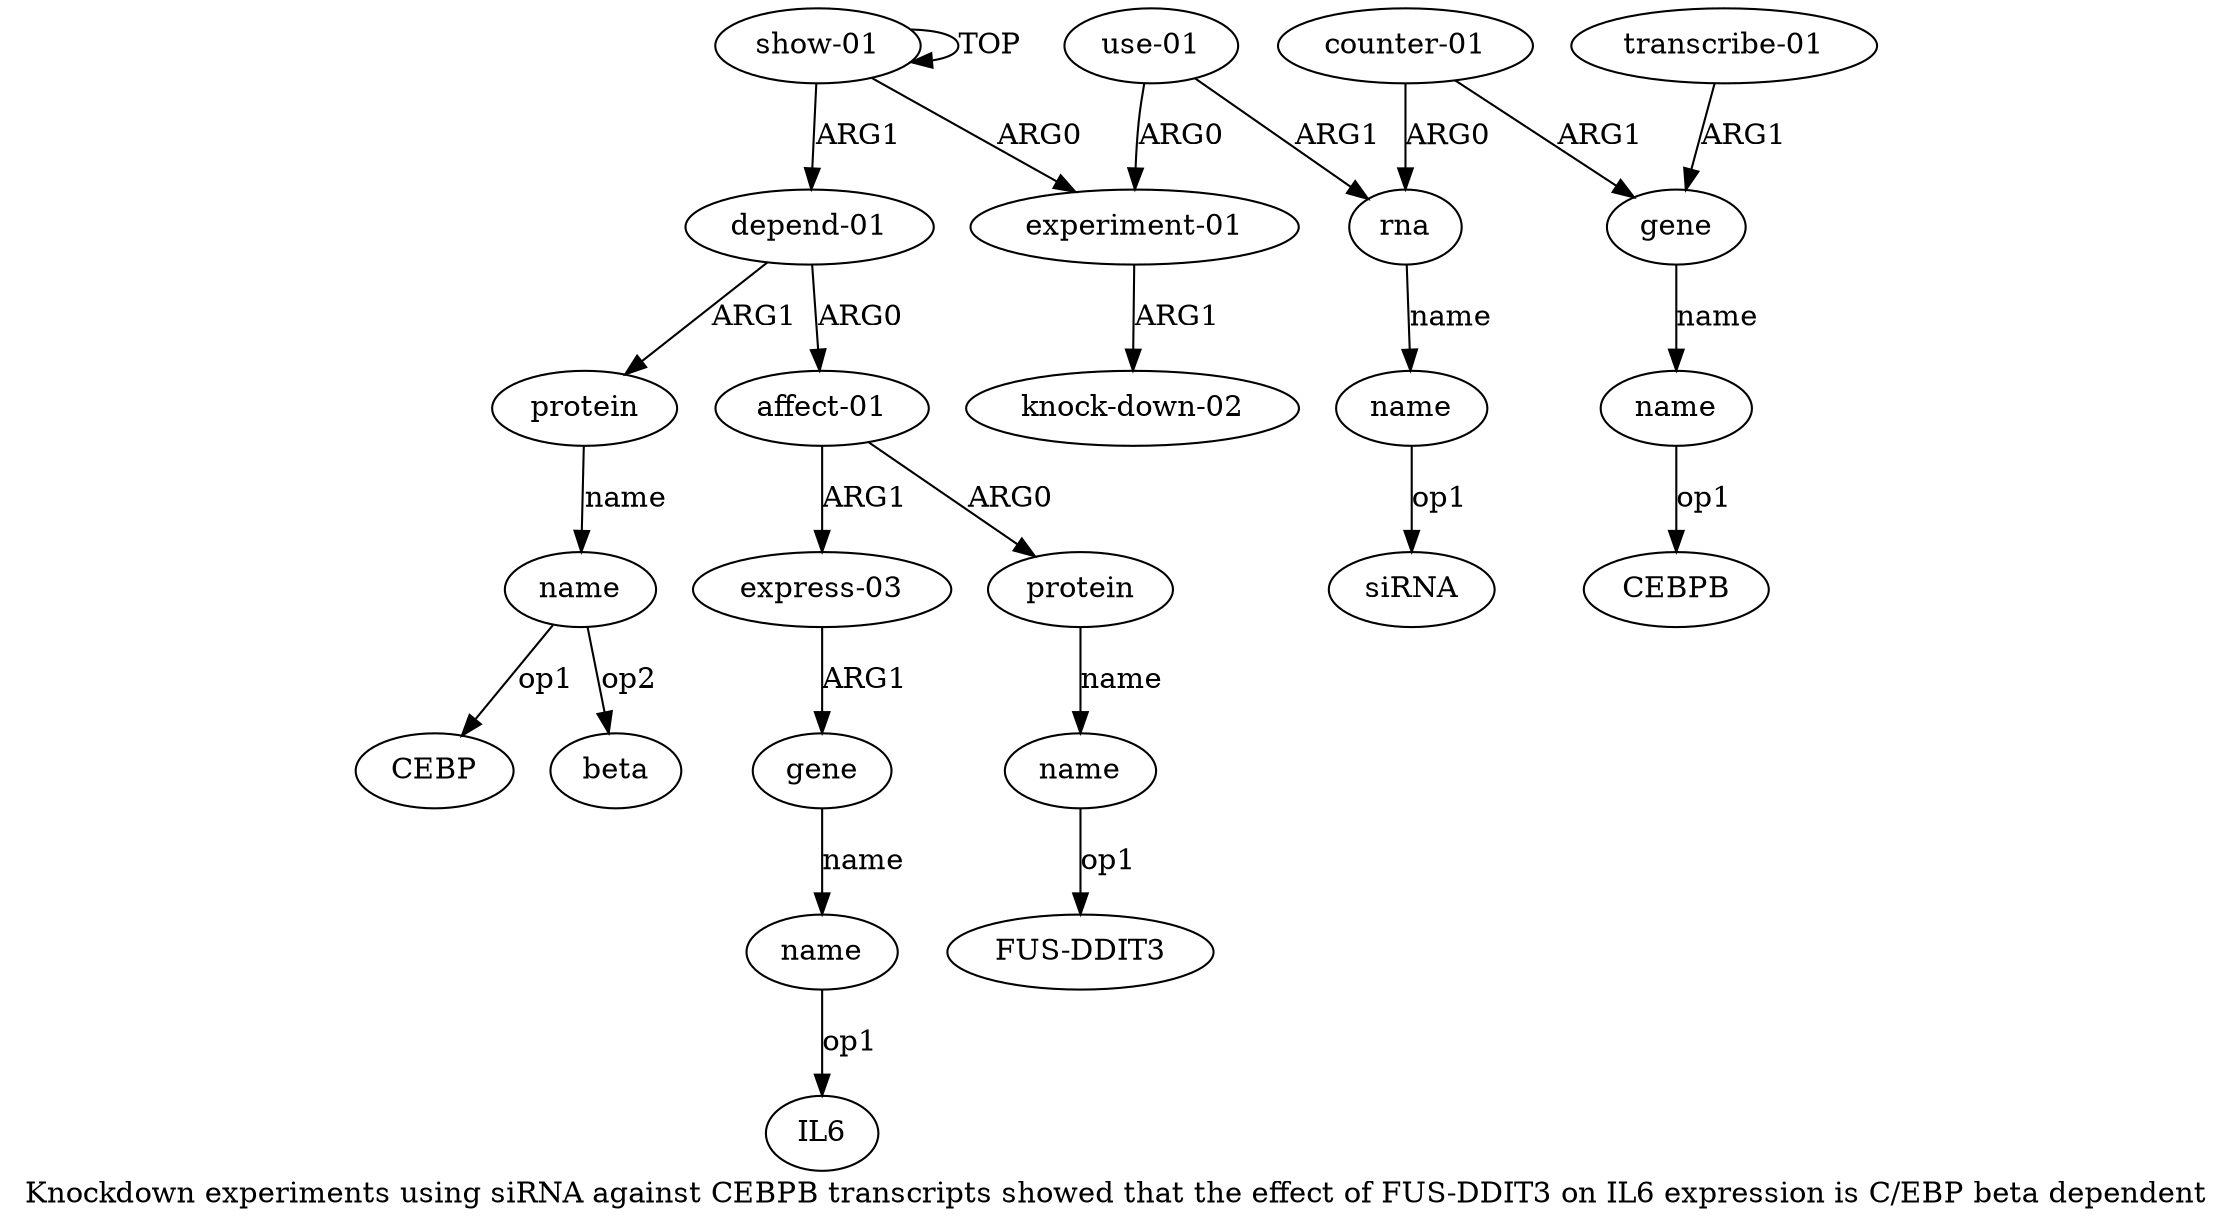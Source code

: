 digraph  {
	graph [label="Knockdown experiments using siRNA against CEBPB transcripts showed that the effect of FUS-DDIT3 on IL6 expression is C/EBP beta \
dependent"];
	node [label="\N"];
	"a18 CEBP"	 [color=black,
		gold_ind=-1,
		gold_label=CEBP,
		label=CEBP,
		test_ind=-1,
		test_label=CEBP];
	"a5 siRNA"	 [color=black,
		gold_ind=-1,
		gold_label=siRNA,
		label=siRNA,
		test_ind=-1,
		test_label=siRNA];
	a15	 [color=black,
		gold_ind=15,
		gold_label=gene,
		label=gene,
		test_ind=15,
		test_label=gene];
	a16	 [color=black,
		gold_ind=16,
		gold_label=name,
		label=name,
		test_ind=16,
		test_label=name];
	a15 -> a16 [key=0,
	color=black,
	gold_label=name,
	label=name,
	test_label=name];
a14 [color=black,
	gold_ind=14,
	gold_label="express-03",
	label="express-03",
	test_ind=14,
	test_label="express-03"];
a14 -> a15 [key=0,
color=black,
gold_label=ARG1,
label=ARG1,
test_label=ARG1];
a17 [color=black,
gold_ind=17,
gold_label=protein,
label=protein,
test_ind=17,
test_label=protein];
a18 [color=black,
gold_ind=18,
gold_label=name,
label=name,
test_ind=18,
test_label=name];
a17 -> a18 [key=0,
color=black,
gold_label=name,
label=name,
test_label=name];
"a16 IL6" [color=black,
gold_ind=-1,
gold_label=IL6,
label=IL6,
test_ind=-1,
test_label=IL6];
a16 -> "a16 IL6" [key=0,
color=black,
gold_label=op1,
label=op1,
test_label=op1];
a11 [color=black,
gold_ind=11,
gold_label="affect-01",
label="affect-01",
test_ind=11,
test_label="affect-01"];
a11 -> a14 [key=0,
color=black,
gold_label=ARG1,
label=ARG1,
test_label=ARG1];
a12 [color=black,
gold_ind=12,
gold_label=protein,
label=protein,
test_ind=12,
test_label=protein];
a11 -> a12 [key=0,
color=black,
gold_label=ARG0,
label=ARG0,
test_label=ARG0];
a10 [color=black,
gold_ind=10,
gold_label="depend-01",
label="depend-01",
test_ind=10,
test_label="depend-01"];
a10 -> a17 [key=0,
color=black,
gold_label=ARG1,
label=ARG1,
test_label=ARG1];
a10 -> a11 [key=0,
color=black,
gold_label=ARG0,
label=ARG0,
test_label=ARG0];
a13 [color=black,
gold_ind=13,
gold_label=name,
label=name,
test_ind=13,
test_label=name];
"a13 FUS-DDIT3" [color=black,
gold_ind=-1,
gold_label="FUS-DDIT3",
label="FUS-DDIT3",
test_ind=-1,
test_label="FUS-DDIT3"];
a13 -> "a13 FUS-DDIT3" [key=0,
color=black,
gold_label=op1,
label=op1,
test_label=op1];
a12 -> a13 [key=0,
color=black,
gold_label=name,
label=name,
test_label=name];
a18 -> "a18 CEBP" [key=0,
color=black,
gold_label=op1,
label=op1,
test_label=op1];
"a18 beta" [color=black,
gold_ind=-1,
gold_label=beta,
label=beta,
test_ind=-1,
test_label=beta];
a18 -> "a18 beta" [key=0,
color=black,
gold_label=op2,
label=op2,
test_label=op2];
a1 [color=black,
gold_ind=1,
gold_label="experiment-01",
label="experiment-01",
test_ind=1,
test_label="experiment-01"];
a2 [color=black,
gold_ind=2,
gold_label="knock-down-02",
label="knock-down-02",
test_ind=2,
test_label="knock-down-02"];
a1 -> a2 [key=0,
color=black,
gold_label=ARG1,
label=ARG1,
test_label=ARG1];
a0 [color=black,
gold_ind=0,
gold_label="show-01",
label="show-01",
test_ind=0,
test_label="show-01"];
a0 -> a10 [key=0,
color=black,
gold_label=ARG1,
label=ARG1,
test_label=ARG1];
a0 -> a1 [key=0,
color=black,
gold_label=ARG0,
label=ARG0,
test_label=ARG0];
a0 -> a0 [key=0,
color=black,
gold_label=TOP,
label=TOP,
test_label=TOP];
a3 [color=black,
gold_ind=3,
gold_label="use-01",
label="use-01",
test_ind=3,
test_label="use-01"];
a3 -> a1 [key=0,
color=black,
gold_label=ARG0,
label=ARG0,
test_label=ARG0];
a4 [color=black,
gold_ind=4,
gold_label=rna,
label=rna,
test_ind=4,
test_label=rna];
a3 -> a4 [key=0,
color=black,
gold_label=ARG1,
label=ARG1,
test_label=ARG1];
a5 [color=black,
gold_ind=5,
gold_label=name,
label=name,
test_ind=5,
test_label=name];
a5 -> "a5 siRNA" [key=0,
color=black,
gold_label=op1,
label=op1,
test_label=op1];
a4 -> a5 [key=0,
color=black,
gold_label=name,
label=name,
test_label=name];
a7 [color=black,
gold_ind=7,
gold_label=gene,
label=gene,
test_ind=7,
test_label=gene];
a8 [color=black,
gold_ind=8,
gold_label=name,
label=name,
test_ind=8,
test_label=name];
a7 -> a8 [key=0,
color=black,
gold_label=name,
label=name,
test_label=name];
a6 [color=black,
gold_ind=6,
gold_label="counter-01",
label="counter-01",
test_ind=6,
test_label="counter-01"];
a6 -> a4 [key=0,
color=black,
gold_label=ARG0,
label=ARG0,
test_label=ARG0];
a6 -> a7 [key=0,
color=black,
gold_label=ARG1,
label=ARG1,
test_label=ARG1];
a9 [color=black,
gold_ind=9,
gold_label="transcribe-01",
label="transcribe-01",
test_ind=9,
test_label="transcribe-01"];
a9 -> a7 [key=0,
color=black,
gold_label=ARG1,
label=ARG1,
test_label=ARG1];
"a8 CEBPB" [color=black,
gold_ind=-1,
gold_label=CEBPB,
label=CEBPB,
test_ind=-1,
test_label=CEBPB];
a8 -> "a8 CEBPB" [key=0,
color=black,
gold_label=op1,
label=op1,
test_label=op1];
}
